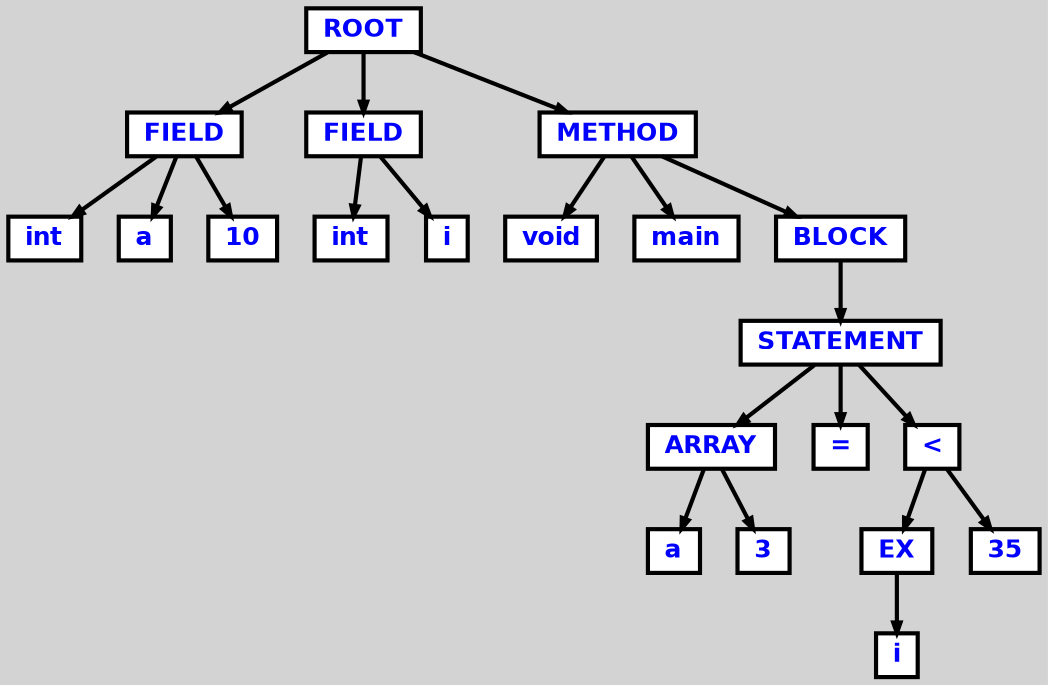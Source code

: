 digraph {

	ordering=out;
	ranksep=.4;
	bgcolor="lightgrey"; node [shape=box, fixedsize=false, fontsize=12, fontname="Helvetica-bold", fontcolor="blue"
		width=.25, height=.25, color="black", fillcolor="white", style="filled, solid, bold"];
	edge [arrowsize=.5, color="black", style="bold"]

  n0 [label="ROOT"];
  n1 [label="FIELD"];
  n1 [label="FIELD"];
  n2 [label="int"];
  n3 [label="a"];
  n4 [label="10"];
  n5 [label="FIELD"];
  n5 [label="FIELD"];
  n6 [label="int"];
  n7 [label="i"];
  n8 [label="METHOD"];
  n8 [label="METHOD"];
  n9 [label="void"];
  n10 [label="main"];
  n11 [label="BLOCK"];
  n11 [label="BLOCK"];
  n12 [label="STATEMENT"];
  n12 [label="STATEMENT"];
  n13 [label="ARRAY"];
  n13 [label="ARRAY"];
  n14 [label="a"];
  n15 [label="3"];
  n16 [label="="];
  n17 [label="<"];
  n17 [label="<"];
  n18 [label="EX"];
  n18 [label="EX"];
  n19 [label="i"];
  n20 [label="35"];

  n0 -> n1 // "ROOT" -> "FIELD"
  n1 -> n2 // "FIELD" -> "int"
  n1 -> n3 // "FIELD" -> "a"
  n1 -> n4 // "FIELD" -> "10"
  n0 -> n5 // "ROOT" -> "FIELD"
  n5 -> n6 // "FIELD" -> "int"
  n5 -> n7 // "FIELD" -> "i"
  n0 -> n8 // "ROOT" -> "METHOD"
  n8 -> n9 // "METHOD" -> "void"
  n8 -> n10 // "METHOD" -> "main"
  n8 -> n11 // "METHOD" -> "BLOCK"
  n11 -> n12 // "BLOCK" -> "STATEMENT"
  n12 -> n13 // "STATEMENT" -> "ARRAY"
  n13 -> n14 // "ARRAY" -> "a"
  n13 -> n15 // "ARRAY" -> "3"
  n12 -> n16 // "STATEMENT" -> "="
  n12 -> n17 // "STATEMENT" -> "<"
  n17 -> n18 // "<" -> "EX"
  n18 -> n19 // "EX" -> "i"
  n17 -> n20 // "<" -> "35"

}

